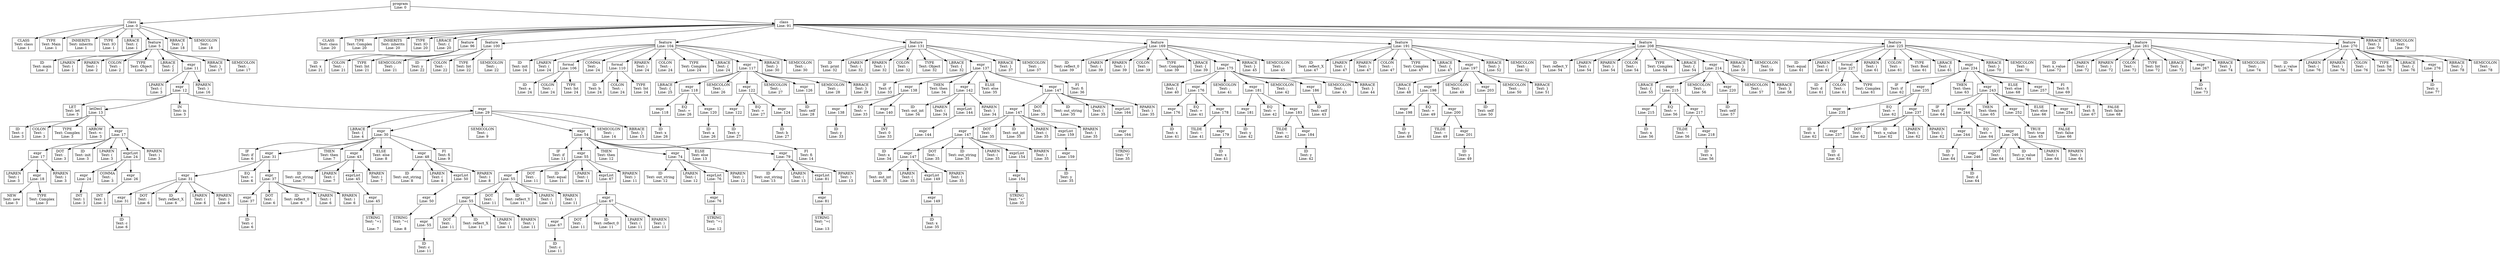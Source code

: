 digraph ParseTree {
    node [shape=box];
    0 [label="program\nLine: 0"];
    1 [label="class\nLine: 0"];
    2 [label="CLASS\nText: class\nLine: 1"];
    1 -> 2;
    3 [label="TYPE\nText: Main\nLine: 1"];
    1 -> 3;
    4 [label="INHERITS\nText: inherits\nLine: 1"];
    1 -> 4;
    5 [label="TYPE\nText: IO\nLine: 1"];
    1 -> 5;
    6 [label="LBRACE\nText: {\nLine: 1"];
    1 -> 6;
    7 [label="feature\nLine: 5"];
    8 [label="ID\nText: main\nLine: 2"];
    7 -> 8;
    9 [label="LPAREN\nText: (\nLine: 2"];
    7 -> 9;
    10 [label="RPAREN\nText: )\nLine: 2"];
    7 -> 10;
    11 [label="COLON\nText: :\nLine: 2"];
    7 -> 11;
    12 [label="TYPE\nText: Object\nLine: 2"];
    7 -> 12;
    13 [label="LBRACE\nText: {\nLine: 2"];
    7 -> 13;
    14 [label="expr\nLine: 11"];
    15 [label="LPAREN\nText: (\nLine: 3"];
    14 -> 15;
    16 [label="expr\nLine: 12"];
    17 [label="LET\nText: let\nLine: 3"];
    16 -> 17;
    18 [label="letDecl\nLine: 13"];
    19 [label="ID\nText: c\nLine: 3"];
    18 -> 19;
    20 [label="COLON\nText: :\nLine: 3"];
    18 -> 20;
    21 [label="TYPE\nText: Complex\nLine: 3"];
    18 -> 21;
    22 [label="ARROW\nText: <-\nLine: 3"];
    18 -> 22;
    23 [label="expr\nLine: 17"];
    24 [label="expr\nLine: 17"];
    25 [label="LPAREN\nText: (\nLine: 3"];
    24 -> 25;
    26 [label="expr\nLine: 18"];
    27 [label="NEW\nText: new\nLine: 3"];
    26 -> 27;
    28 [label="TYPE\nText: Complex\nLine: 3"];
    26 -> 28;
    24 -> 26;
    29 [label="RPAREN\nText: )\nLine: 3"];
    24 -> 29;
    23 -> 24;
    30 [label="DOT\nText: .\nLine: 3"];
    23 -> 30;
    31 [label="ID\nText: init\nLine: 3"];
    23 -> 31;
    32 [label="LPAREN\nText: (\nLine: 3"];
    23 -> 32;
    33 [label="exprList\nLine: 24"];
    34 [label="expr\nLine: 24"];
    35 [label="INT\nText: 1\nLine: 3"];
    34 -> 35;
    33 -> 34;
    36 [label="COMMA\nText: ,\nLine: 3"];
    33 -> 36;
    37 [label="expr\nLine: 26"];
    38 [label="INT\nText: 1\nLine: 3"];
    37 -> 38;
    33 -> 37;
    23 -> 33;
    39 [label="RPAREN\nText: )\nLine: 3"];
    23 -> 39;
    18 -> 23;
    16 -> 18;
    40 [label="IN\nText: in\nLine: 3"];
    16 -> 40;
    41 [label="expr\nLine: 29"];
    42 [label="LBRACE\nText: {\nLine: 4"];
    41 -> 42;
    43 [label="expr\nLine: 30"];
    44 [label="IF\nText: if\nLine: 6"];
    43 -> 44;
    45 [label="expr\nLine: 31"];
    46 [label="expr\nLine: 31"];
    47 [label="expr\nLine: 31"];
    48 [label="ID\nText: c\nLine: 6"];
    47 -> 48;
    46 -> 47;
    49 [label="DOT\nText: .\nLine: 6"];
    46 -> 49;
    50 [label="ID\nText: reflect_X\nLine: 6"];
    46 -> 50;
    51 [label="LPAREN\nText: (\nLine: 6"];
    46 -> 51;
    52 [label="RPAREN\nText: )\nLine: 6"];
    46 -> 52;
    45 -> 46;
    53 [label="EQ\nText: =\nLine: 6"];
    45 -> 53;
    54 [label="expr\nLine: 37"];
    55 [label="expr\nLine: 37"];
    56 [label="ID\nText: c\nLine: 6"];
    55 -> 56;
    54 -> 55;
    57 [label="DOT\nText: .\nLine: 6"];
    54 -> 57;
    58 [label="ID\nText: reflect_0\nLine: 6"];
    54 -> 58;
    59 [label="LPAREN\nText: (\nLine: 6"];
    54 -> 59;
    60 [label="RPAREN\nText: )\nLine: 6"];
    54 -> 60;
    45 -> 54;
    43 -> 45;
    61 [label="THEN\nText: then\nLine: 7"];
    43 -> 61;
    62 [label="expr\nLine: 43"];
    63 [label="ID\nText: out_string\nLine: 7"];
    62 -> 63;
    64 [label="LPAREN\nText: (\nLine: 7"];
    62 -> 64;
    65 [label="exprList\nLine: 45"];
    66 [label="expr\nLine: 45"];
    67 [label="STRING\nText: \"=)\n\"\nLine: 7"];
    66 -> 67;
    65 -> 66;
    62 -> 65;
    68 [label="RPAREN\nText: )\nLine: 7"];
    62 -> 68;
    43 -> 62;
    69 [label="ELSE\nText: else\nLine: 8"];
    43 -> 69;
    70 [label="expr\nLine: 48"];
    71 [label="ID\nText: out_string\nLine: 8"];
    70 -> 71;
    72 [label="LPAREN\nText: (\nLine: 8"];
    70 -> 72;
    73 [label="exprList\nLine: 50"];
    74 [label="expr\nLine: 50"];
    75 [label="STRING\nText: \"=(\n\"\nLine: 8"];
    74 -> 75;
    73 -> 74;
    70 -> 73;
    76 [label="RPAREN\nText: )\nLine: 8"];
    70 -> 76;
    43 -> 70;
    77 [label="FI\nText: fi\nLine: 9"];
    43 -> 77;
    41 -> 43;
    78 [label="SEMICOLON\nText: ;\nLine: 9"];
    41 -> 78;
    79 [label="expr\nLine: 54"];
    80 [label="IF\nText: if\nLine: 11"];
    79 -> 80;
    81 [label="expr\nLine: 55"];
    82 [label="expr\nLine: 55"];
    83 [label="expr\nLine: 55"];
    84 [label="expr\nLine: 55"];
    85 [label="ID\nText: c\nLine: 11"];
    84 -> 85;
    83 -> 84;
    86 [label="DOT\nText: .\nLine: 11"];
    83 -> 86;
    87 [label="ID\nText: reflect_X\nLine: 11"];
    83 -> 87;
    88 [label="LPAREN\nText: (\nLine: 11"];
    83 -> 88;
    89 [label="RPAREN\nText: )\nLine: 11"];
    83 -> 89;
    82 -> 83;
    90 [label="DOT\nText: .\nLine: 11"];
    82 -> 90;
    91 [label="ID\nText: reflect_Y\nLine: 11"];
    82 -> 91;
    92 [label="LPAREN\nText: (\nLine: 11"];
    82 -> 92;
    93 [label="RPAREN\nText: )\nLine: 11"];
    82 -> 93;
    81 -> 82;
    94 [label="DOT\nText: .\nLine: 11"];
    81 -> 94;
    95 [label="ID\nText: equal\nLine: 11"];
    81 -> 95;
    96 [label="LPAREN\nText: (\nLine: 11"];
    81 -> 96;
    97 [label="exprList\nLine: 67"];
    98 [label="expr\nLine: 67"];
    99 [label="expr\nLine: 67"];
    100 [label="ID\nText: c\nLine: 11"];
    99 -> 100;
    98 -> 99;
    101 [label="DOT\nText: .\nLine: 11"];
    98 -> 101;
    102 [label="ID\nText: reflect_0\nLine: 11"];
    98 -> 102;
    103 [label="LPAREN\nText: (\nLine: 11"];
    98 -> 103;
    104 [label="RPAREN\nText: )\nLine: 11"];
    98 -> 104;
    97 -> 98;
    81 -> 97;
    105 [label="RPAREN\nText: )\nLine: 11"];
    81 -> 105;
    79 -> 81;
    106 [label="THEN\nText: then\nLine: 12"];
    79 -> 106;
    107 [label="expr\nLine: 74"];
    108 [label="ID\nText: out_string\nLine: 12"];
    107 -> 108;
    109 [label="LPAREN\nText: (\nLine: 12"];
    107 -> 109;
    110 [label="exprList\nLine: 76"];
    111 [label="expr\nLine: 76"];
    112 [label="STRING\nText: \"=)\n\"\nLine: 12"];
    111 -> 112;
    110 -> 111;
    107 -> 110;
    113 [label="RPAREN\nText: )\nLine: 12"];
    107 -> 113;
    79 -> 107;
    114 [label="ELSE\nText: else\nLine: 13"];
    79 -> 114;
    115 [label="expr\nLine: 79"];
    116 [label="ID\nText: out_string\nLine: 13"];
    115 -> 116;
    117 [label="LPAREN\nText: (\nLine: 13"];
    115 -> 117;
    118 [label="exprList\nLine: 81"];
    119 [label="expr\nLine: 81"];
    120 [label="STRING\nText: \"=(\n\"\nLine: 13"];
    119 -> 120;
    118 -> 119;
    115 -> 118;
    121 [label="RPAREN\nText: )\nLine: 13"];
    115 -> 121;
    79 -> 115;
    122 [label="FI\nText: fi\nLine: 14"];
    79 -> 122;
    41 -> 79;
    123 [label="SEMICOLON\nText: ;\nLine: 14"];
    41 -> 123;
    124 [label="RBRACE\nText: }\nLine: 15"];
    41 -> 124;
    16 -> 41;
    14 -> 16;
    125 [label="RPAREN\nText: )\nLine: 16"];
    14 -> 125;
    7 -> 14;
    126 [label="RBRACE\nText: }\nLine: 17"];
    7 -> 126;
    127 [label="SEMICOLON\nText: ;\nLine: 17"];
    7 -> 127;
    1 -> 7;
    128 [label="RBRACE\nText: }\nLine: 18"];
    1 -> 128;
    129 [label="SEMICOLON\nText: ;\nLine: 18"];
    1 -> 129;
    0 -> 1;
    130 [label="class\nLine: 91"];
    131 [label="CLASS\nText: class\nLine: 20"];
    130 -> 131;
    132 [label="TYPE\nText: Complex\nLine: 20"];
    130 -> 132;
    133 [label="INHERITS\nText: inherits\nLine: 20"];
    130 -> 133;
    134 [label="TYPE\nText: IO\nLine: 20"];
    130 -> 134;
    135 [label="LBRACE\nText: {\nLine: 20"];
    130 -> 135;
    136 [label="feature\nLine: 96"];
    137 [label="ID\nText: x\nLine: 21"];
    136 -> 137;
    138 [label="COLON\nText: :\nLine: 21"];
    136 -> 138;
    139 [label="TYPE\nText: Int\nLine: 21"];
    136 -> 139;
    140 [label="SEMICOLON\nText: ;\nLine: 21"];
    136 -> 140;
    130 -> 136;
    141 [label="feature\nLine: 100"];
    142 [label="ID\nText: y\nLine: 22"];
    141 -> 142;
    143 [label="COLON\nText: :\nLine: 22"];
    141 -> 143;
    144 [label="TYPE\nText: Int\nLine: 22"];
    141 -> 144;
    145 [label="SEMICOLON\nText: ;\nLine: 22"];
    141 -> 145;
    130 -> 141;
    146 [label="feature\nLine: 104"];
    147 [label="ID\nText: init\nLine: 24"];
    146 -> 147;
    148 [label="LPAREN\nText: (\nLine: 24"];
    146 -> 148;
    149 [label="formal\nLine: 106"];
    150 [label="ID\nText: a\nLine: 24"];
    149 -> 150;
    151 [label="COLON\nText: :\nLine: 24"];
    149 -> 151;
    152 [label="TYPE\nText: Int\nLine: 24"];
    149 -> 152;
    146 -> 149;
    153 [label="COMMA\nText: ,\nLine: 24"];
    146 -> 153;
    154 [label="formal\nLine: 110"];
    155 [label="ID\nText: b\nLine: 24"];
    154 -> 155;
    156 [label="COLON\nText: :\nLine: 24"];
    154 -> 156;
    157 [label="TYPE\nText: Int\nLine: 24"];
    154 -> 157;
    146 -> 154;
    158 [label="RPAREN\nText: )\nLine: 24"];
    146 -> 158;
    159 [label="COLON\nText: :\nLine: 24"];
    146 -> 159;
    160 [label="TYPE\nText: Complex\nLine: 24"];
    146 -> 160;
    161 [label="LBRACE\nText: {\nLine: 24"];
    146 -> 161;
    162 [label="expr\nLine: 117"];
    163 [label="LBRACE\nText: {\nLine: 25"];
    162 -> 163;
    164 [label="expr\nLine: 118"];
    165 [label="expr\nLine: 118"];
    166 [label="ID\nText: x\nLine: 26"];
    165 -> 166;
    164 -> 165;
    167 [label="EQ\nText: =\nLine: 26"];
    164 -> 167;
    168 [label="expr\nLine: 120"];
    169 [label="ID\nText: a\nLine: 26"];
    168 -> 169;
    164 -> 168;
    162 -> 164;
    170 [label="SEMICOLON\nText: ;\nLine: 26"];
    162 -> 170;
    171 [label="expr\nLine: 122"];
    172 [label="expr\nLine: 122"];
    173 [label="ID\nText: y\nLine: 27"];
    172 -> 173;
    171 -> 172;
    174 [label="EQ\nText: =\nLine: 27"];
    171 -> 174;
    175 [label="expr\nLine: 124"];
    176 [label="ID\nText: b\nLine: 27"];
    175 -> 176;
    171 -> 175;
    162 -> 171;
    177 [label="SEMICOLON\nText: ;\nLine: 27"];
    162 -> 177;
    178 [label="expr\nLine: 126"];
    179 [label="ID\nText: self\nLine: 28"];
    178 -> 179;
    162 -> 178;
    180 [label="SEMICOLON\nText: ;\nLine: 28"];
    162 -> 180;
    181 [label="RBRACE\nText: }\nLine: 29"];
    162 -> 181;
    146 -> 162;
    182 [label="RBRACE\nText: }\nLine: 30"];
    146 -> 182;
    183 [label="SEMICOLON\nText: ;\nLine: 30"];
    146 -> 183;
    130 -> 146;
    184 [label="feature\nLine: 131"];
    185 [label="ID\nText: print\nLine: 32"];
    184 -> 185;
    186 [label="LPAREN\nText: (\nLine: 32"];
    184 -> 186;
    187 [label="RPAREN\nText: )\nLine: 32"];
    184 -> 187;
    188 [label="COLON\nText: :\nLine: 32"];
    184 -> 188;
    189 [label="TYPE\nText: Object\nLine: 32"];
    184 -> 189;
    190 [label="LBRACE\nText: {\nLine: 32"];
    184 -> 190;
    191 [label="expr\nLine: 137"];
    192 [label="IF\nText: if\nLine: 33"];
    191 -> 192;
    193 [label="expr\nLine: 138"];
    194 [label="expr\nLine: 138"];
    195 [label="ID\nText: y\nLine: 33"];
    194 -> 195;
    193 -> 194;
    196 [label="EQ\nText: =\nLine: 33"];
    193 -> 196;
    197 [label="expr\nLine: 140"];
    198 [label="INT\nText: 0\nLine: 33"];
    197 -> 198;
    193 -> 197;
    191 -> 193;
    199 [label="THEN\nText: then\nLine: 34"];
    191 -> 199;
    200 [label="expr\nLine: 142"];
    201 [label="ID\nText: out_int\nLine: 34"];
    200 -> 201;
    202 [label="LPAREN\nText: (\nLine: 34"];
    200 -> 202;
    203 [label="exprList\nLine: 144"];
    204 [label="expr\nLine: 144"];
    205 [label="ID\nText: x\nLine: 34"];
    204 -> 205;
    203 -> 204;
    200 -> 203;
    206 [label="RPAREN\nText: )\nLine: 34"];
    200 -> 206;
    191 -> 200;
    207 [label="ELSE\nText: else\nLine: 35"];
    191 -> 207;
    208 [label="expr\nLine: 147"];
    209 [label="expr\nLine: 147"];
    210 [label="expr\nLine: 147"];
    211 [label="expr\nLine: 147"];
    212 [label="ID\nText: out_int\nLine: 35"];
    211 -> 212;
    213 [label="LPAREN\nText: (\nLine: 35"];
    211 -> 213;
    214 [label="exprList\nLine: 149"];
    215 [label="expr\nLine: 149"];
    216 [label="ID\nText: x\nLine: 35"];
    215 -> 216;
    214 -> 215;
    211 -> 214;
    217 [label="RPAREN\nText: )\nLine: 35"];
    211 -> 217;
    210 -> 211;
    218 [label="DOT\nText: .\nLine: 35"];
    210 -> 218;
    219 [label="ID\nText: out_string\nLine: 35"];
    210 -> 219;
    220 [label="LPAREN\nText: (\nLine: 35"];
    210 -> 220;
    221 [label="exprList\nLine: 154"];
    222 [label="expr\nLine: 154"];
    223 [label="STRING\nText: \"+\"\nLine: 35"];
    222 -> 223;
    221 -> 222;
    210 -> 221;
    224 [label="RPAREN\nText: )\nLine: 35"];
    210 -> 224;
    209 -> 210;
    225 [label="DOT\nText: .\nLine: 35"];
    209 -> 225;
    226 [label="ID\nText: out_int\nLine: 35"];
    209 -> 226;
    227 [label="LPAREN\nText: (\nLine: 35"];
    209 -> 227;
    228 [label="exprList\nLine: 159"];
    229 [label="expr\nLine: 159"];
    230 [label="ID\nText: y\nLine: 35"];
    229 -> 230;
    228 -> 229;
    209 -> 228;
    231 [label="RPAREN\nText: )\nLine: 35"];
    209 -> 231;
    208 -> 209;
    232 [label="DOT\nText: .\nLine: 35"];
    208 -> 232;
    233 [label="ID\nText: out_string\nLine: 35"];
    208 -> 233;
    234 [label="LPAREN\nText: (\nLine: 35"];
    208 -> 234;
    235 [label="exprList\nLine: 164"];
    236 [label="expr\nLine: 164"];
    237 [label="STRING\nText: \"I\"\nLine: 35"];
    236 -> 237;
    235 -> 236;
    208 -> 235;
    238 [label="RPAREN\nText: )\nLine: 35"];
    208 -> 238;
    191 -> 208;
    239 [label="FI\nText: fi\nLine: 36"];
    191 -> 239;
    184 -> 191;
    240 [label="RBRACE\nText: }\nLine: 37"];
    184 -> 240;
    241 [label="SEMICOLON\nText: ;\nLine: 37"];
    184 -> 241;
    130 -> 184;
    242 [label="feature\nLine: 169"];
    243 [label="ID\nText: reflect_0\nLine: 39"];
    242 -> 243;
    244 [label="LPAREN\nText: (\nLine: 39"];
    242 -> 244;
    245 [label="RPAREN\nText: )\nLine: 39"];
    242 -> 245;
    246 [label="COLON\nText: :\nLine: 39"];
    242 -> 246;
    247 [label="TYPE\nText: Complex\nLine: 39"];
    242 -> 247;
    248 [label="LBRACE\nText: {\nLine: 39"];
    242 -> 248;
    249 [label="expr\nLine: 175"];
    250 [label="LBRACE\nText: {\nLine: 40"];
    249 -> 250;
    251 [label="expr\nLine: 176"];
    252 [label="expr\nLine: 176"];
    253 [label="ID\nText: x\nLine: 41"];
    252 -> 253;
    251 -> 252;
    254 [label="EQ\nText: =\nLine: 41"];
    251 -> 254;
    255 [label="expr\nLine: 178"];
    256 [label="TILDE\nText: ~\nLine: 41"];
    255 -> 256;
    257 [label="expr\nLine: 179"];
    258 [label="ID\nText: x\nLine: 41"];
    257 -> 258;
    255 -> 257;
    251 -> 255;
    249 -> 251;
    259 [label="SEMICOLON\nText: ;\nLine: 41"];
    249 -> 259;
    260 [label="expr\nLine: 181"];
    261 [label="expr\nLine: 181"];
    262 [label="ID\nText: y\nLine: 42"];
    261 -> 262;
    260 -> 261;
    263 [label="EQ\nText: =\nLine: 42"];
    260 -> 263;
    264 [label="expr\nLine: 183"];
    265 [label="TILDE\nText: ~\nLine: 42"];
    264 -> 265;
    266 [label="expr\nLine: 184"];
    267 [label="ID\nText: y\nLine: 42"];
    266 -> 267;
    264 -> 266;
    260 -> 264;
    249 -> 260;
    268 [label="SEMICOLON\nText: ;\nLine: 42"];
    249 -> 268;
    269 [label="expr\nLine: 186"];
    270 [label="ID\nText: self\nLine: 43"];
    269 -> 270;
    249 -> 269;
    271 [label="SEMICOLON\nText: ;\nLine: 43"];
    249 -> 271;
    272 [label="RBRACE\nText: }\nLine: 44"];
    249 -> 272;
    242 -> 249;
    273 [label="RBRACE\nText: }\nLine: 45"];
    242 -> 273;
    274 [label="SEMICOLON\nText: ;\nLine: 45"];
    242 -> 274;
    130 -> 242;
    275 [label="feature\nLine: 191"];
    276 [label="ID\nText: reflect_X\nLine: 47"];
    275 -> 276;
    277 [label="LPAREN\nText: (\nLine: 47"];
    275 -> 277;
    278 [label="RPAREN\nText: )\nLine: 47"];
    275 -> 278;
    279 [label="COLON\nText: :\nLine: 47"];
    275 -> 279;
    280 [label="TYPE\nText: Complex\nLine: 47"];
    275 -> 280;
    281 [label="LBRACE\nText: {\nLine: 47"];
    275 -> 281;
    282 [label="expr\nLine: 197"];
    283 [label="LBRACE\nText: {\nLine: 48"];
    282 -> 283;
    284 [label="expr\nLine: 198"];
    285 [label="expr\nLine: 198"];
    286 [label="ID\nText: y\nLine: 49"];
    285 -> 286;
    284 -> 285;
    287 [label="EQ\nText: =\nLine: 49"];
    284 -> 287;
    288 [label="expr\nLine: 200"];
    289 [label="TILDE\nText: ~\nLine: 49"];
    288 -> 289;
    290 [label="expr\nLine: 201"];
    291 [label="ID\nText: y\nLine: 49"];
    290 -> 291;
    288 -> 290;
    284 -> 288;
    282 -> 284;
    292 [label="SEMICOLON\nText: ;\nLine: 49"];
    282 -> 292;
    293 [label="expr\nLine: 203"];
    294 [label="ID\nText: self\nLine: 50"];
    293 -> 294;
    282 -> 293;
    295 [label="SEMICOLON\nText: ;\nLine: 50"];
    282 -> 295;
    296 [label="RBRACE\nText: }\nLine: 51"];
    282 -> 296;
    275 -> 282;
    297 [label="RBRACE\nText: }\nLine: 52"];
    275 -> 297;
    298 [label="SEMICOLON\nText: ;\nLine: 52"];
    275 -> 298;
    130 -> 275;
    299 [label="feature\nLine: 208"];
    300 [label="ID\nText: reflect_Y\nLine: 54"];
    299 -> 300;
    301 [label="LPAREN\nText: (\nLine: 54"];
    299 -> 301;
    302 [label="RPAREN\nText: )\nLine: 54"];
    299 -> 302;
    303 [label="COLON\nText: :\nLine: 54"];
    299 -> 303;
    304 [label="TYPE\nText: Complex\nLine: 54"];
    299 -> 304;
    305 [label="LBRACE\nText: {\nLine: 54"];
    299 -> 305;
    306 [label="expr\nLine: 214"];
    307 [label="LBRACE\nText: {\nLine: 55"];
    306 -> 307;
    308 [label="expr\nLine: 215"];
    309 [label="expr\nLine: 215"];
    310 [label="ID\nText: x\nLine: 56"];
    309 -> 310;
    308 -> 309;
    311 [label="EQ\nText: =\nLine: 56"];
    308 -> 311;
    312 [label="expr\nLine: 217"];
    313 [label="TILDE\nText: ~\nLine: 56"];
    312 -> 313;
    314 [label="expr\nLine: 218"];
    315 [label="ID\nText: x\nLine: 56"];
    314 -> 315;
    312 -> 314;
    308 -> 312;
    306 -> 308;
    316 [label="SEMICOLON\nText: ;\nLine: 56"];
    306 -> 316;
    317 [label="expr\nLine: 220"];
    318 [label="ID\nText: self\nLine: 57"];
    317 -> 318;
    306 -> 317;
    319 [label="SEMICOLON\nText: ;\nLine: 57"];
    306 -> 319;
    320 [label="RBRACE\nText: }\nLine: 58"];
    306 -> 320;
    299 -> 306;
    321 [label="RBRACE\nText: }\nLine: 59"];
    299 -> 321;
    322 [label="SEMICOLON\nText: ;\nLine: 59"];
    299 -> 322;
    130 -> 299;
    323 [label="feature\nLine: 225"];
    324 [label="ID\nText: equal\nLine: 61"];
    323 -> 324;
    325 [label="LPAREN\nText: (\nLine: 61"];
    323 -> 325;
    326 [label="formal\nLine: 227"];
    327 [label="ID\nText: d\nLine: 61"];
    326 -> 327;
    328 [label="COLON\nText: :\nLine: 61"];
    326 -> 328;
    329 [label="TYPE\nText: Complex\nLine: 61"];
    326 -> 329;
    323 -> 326;
    330 [label="RPAREN\nText: )\nLine: 61"];
    323 -> 330;
    331 [label="COLON\nText: :\nLine: 61"];
    323 -> 331;
    332 [label="TYPE\nText: Bool\nLine: 61"];
    323 -> 332;
    333 [label="LBRACE\nText: {\nLine: 61"];
    323 -> 333;
    334 [label="expr\nLine: 234"];
    335 [label="IF\nText: if\nLine: 62"];
    334 -> 335;
    336 [label="expr\nLine: 235"];
    337 [label="expr\nLine: 235"];
    338 [label="ID\nText: x\nLine: 62"];
    337 -> 338;
    336 -> 337;
    339 [label="EQ\nText: =\nLine: 62"];
    336 -> 339;
    340 [label="expr\nLine: 237"];
    341 [label="expr\nLine: 237"];
    342 [label="ID\nText: d\nLine: 62"];
    341 -> 342;
    340 -> 341;
    343 [label="DOT\nText: .\nLine: 62"];
    340 -> 343;
    344 [label="ID\nText: x_value\nLine: 62"];
    340 -> 344;
    345 [label="LPAREN\nText: (\nLine: 62"];
    340 -> 345;
    346 [label="RPAREN\nText: )\nLine: 62"];
    340 -> 346;
    336 -> 340;
    334 -> 336;
    347 [label="THEN\nText: then\nLine: 63"];
    334 -> 347;
    348 [label="expr\nLine: 243"];
    349 [label="IF\nText: if\nLine: 64"];
    348 -> 349;
    350 [label="expr\nLine: 244"];
    351 [label="expr\nLine: 244"];
    352 [label="ID\nText: y\nLine: 64"];
    351 -> 352;
    350 -> 351;
    353 [label="EQ\nText: =\nLine: 64"];
    350 -> 353;
    354 [label="expr\nLine: 246"];
    355 [label="expr\nLine: 246"];
    356 [label="ID\nText: d\nLine: 64"];
    355 -> 356;
    354 -> 355;
    357 [label="DOT\nText: .\nLine: 64"];
    354 -> 357;
    358 [label="ID\nText: y_value\nLine: 64"];
    354 -> 358;
    359 [label="LPAREN\nText: (\nLine: 64"];
    354 -> 359;
    360 [label="RPAREN\nText: )\nLine: 64"];
    354 -> 360;
    350 -> 354;
    348 -> 350;
    361 [label="THEN\nText: then\nLine: 65"];
    348 -> 361;
    362 [label="expr\nLine: 252"];
    363 [label="TRUE\nText: true\nLine: 65"];
    362 -> 363;
    348 -> 362;
    364 [label="ELSE\nText: else\nLine: 66"];
    348 -> 364;
    365 [label="expr\nLine: 254"];
    366 [label="FALSE\nText: false\nLine: 66"];
    365 -> 366;
    348 -> 365;
    367 [label="FI\nText: fi\nLine: 67"];
    348 -> 367;
    334 -> 348;
    368 [label="ELSE\nText: else\nLine: 68"];
    334 -> 368;
    369 [label="expr\nLine: 257"];
    370 [label="FALSE\nText: false\nLine: 68"];
    369 -> 370;
    334 -> 369;
    371 [label="FI\nText: fi\nLine: 69"];
    334 -> 371;
    323 -> 334;
    372 [label="RBRACE\nText: }\nLine: 70"];
    323 -> 372;
    373 [label="SEMICOLON\nText: ;\nLine: 70"];
    323 -> 373;
    130 -> 323;
    374 [label="feature\nLine: 261"];
    375 [label="ID\nText: x_value\nLine: 72"];
    374 -> 375;
    376 [label="LPAREN\nText: (\nLine: 72"];
    374 -> 376;
    377 [label="RPAREN\nText: )\nLine: 72"];
    374 -> 377;
    378 [label="COLON\nText: :\nLine: 72"];
    374 -> 378;
    379 [label="TYPE\nText: Int\nLine: 72"];
    374 -> 379;
    380 [label="LBRACE\nText: {\nLine: 72"];
    374 -> 380;
    381 [label="expr\nLine: 267"];
    382 [label="ID\nText: x\nLine: 73"];
    381 -> 382;
    374 -> 381;
    383 [label="RBRACE\nText: }\nLine: 74"];
    374 -> 383;
    384 [label="SEMICOLON\nText: ;\nLine: 74"];
    374 -> 384;
    130 -> 374;
    385 [label="feature\nLine: 270"];
    386 [label="ID\nText: y_value\nLine: 76"];
    385 -> 386;
    387 [label="LPAREN\nText: (\nLine: 76"];
    385 -> 387;
    388 [label="RPAREN\nText: )\nLine: 76"];
    385 -> 388;
    389 [label="COLON\nText: :\nLine: 76"];
    385 -> 389;
    390 [label="TYPE\nText: Int\nLine: 76"];
    385 -> 390;
    391 [label="LBRACE\nText: {\nLine: 76"];
    385 -> 391;
    392 [label="expr\nLine: 276"];
    393 [label="ID\nText: y\nLine: 77"];
    392 -> 393;
    385 -> 392;
    394 [label="RBRACE\nText: }\nLine: 78"];
    385 -> 394;
    395 [label="SEMICOLON\nText: ;\nLine: 78"];
    385 -> 395;
    130 -> 385;
    396 [label="RBRACE\nText: }\nLine: 79"];
    130 -> 396;
    397 [label="SEMICOLON\nText: ;\nLine: 79"];
    130 -> 397;
    0 -> 130;
}

